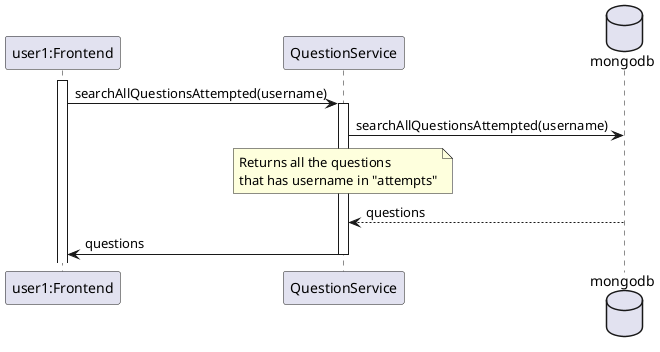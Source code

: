 @startuml matching-disconnect

participant "user1:Frontend" as user1
participant QuestionService
database mongodb

activate user1
user1 -> QuestionService: searchAllQuestionsAttempted(username)
activate QuestionService


QuestionService -> mongodb: searchAllQuestionsAttempted(username)

note over QuestionService
    Returns all the questions 
    that has username in "attempts"
end note

mongodb --> QuestionService: questions

QuestionService -> user1: questions

deactivate QuestionService




@enduml

